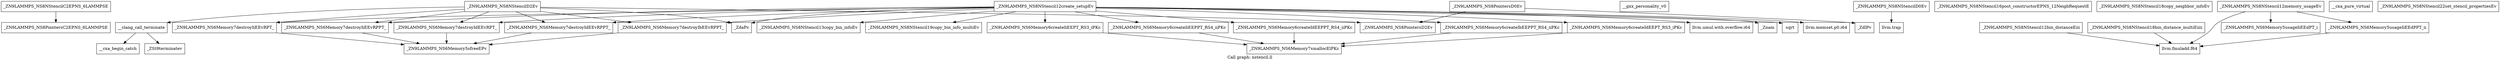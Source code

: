 digraph "Call graph: nstencil.ll" {
	label="Call graph: nstencil.ll";

	Node0x55c4b16f7580 [shape=record,label="{_ZN9LAMMPS_NS8NStencilC2EPNS_6LAMMPSE}"];
	Node0x55c4b16f7580 -> Node0x55c4b1671aa0;
	Node0x55c4b1671aa0 [shape=record,label="{_ZN9LAMMPS_NS8PointersC2EPNS_6LAMMPSE}"];
	Node0x55c4b166fa10 [shape=record,label="{_ZN9LAMMPS_NS8NStencilD2Ev}"];
	Node0x55c4b166fa10 -> Node0x55c4b168ddd0;
	Node0x55c4b166fa10 -> Node0x55c4b16f79d0;
	Node0x55c4b166fa10 -> Node0x55c4b16b0580;
	Node0x55c4b166fa10 -> Node0x55c4b166fe60;
	Node0x55c4b166fa10 -> Node0x55c4b166fb70;
	Node0x55c4b166fa10 -> Node0x55c4b16fbdf0;
	Node0x55c4b166fa10 -> Node0x55c4b166f180;
	Node0x55c4b166fa10 -> Node0x55c4b1670530;
	Node0x55c4b168ddd0 [shape=record,label="{_ZN9LAMMPS_NS6Memory7destroyIiEEvRPT_}"];
	Node0x55c4b168ddd0 -> Node0x55c4b1689990;
	Node0x55c4b16fc090 [shape=record,label="{__gxx_personality_v0}"];
	Node0x55c4b16b0580 [shape=record,label="{__clang_call_terminate}"];
	Node0x55c4b16b0580 -> Node0x55c4b168a540;
	Node0x55c4b16b0580 -> Node0x55c4b16b8150;
	Node0x55c4b168a540 [shape=record,label="{__cxa_begin_catch}"];
	Node0x55c4b16b8150 [shape=record,label="{_ZSt9terminatev}"];
	Node0x55c4b16f79d0 [shape=record,label="{_ZN9LAMMPS_NS6Memory7destroyIiEEvRPPT_}"];
	Node0x55c4b16f79d0 -> Node0x55c4b1689990;
	Node0x55c4b166fe60 [shape=record,label="{_ZN9LAMMPS_NS6Memory7destroyIdEEvRPT_}"];
	Node0x55c4b166fe60 -> Node0x55c4b1689990;
	Node0x55c4b166fb70 [shape=record,label="{_ZdaPv}"];
	Node0x55c4b1670530 [shape=record,label="{_ZN9LAMMPS_NS6Memory7destroyIbEEvRPPT_}"];
	Node0x55c4b1670530 -> Node0x55c4b1689990;
	Node0x55c4b166f180 [shape=record,label="{_ZN9LAMMPS_NS6Memory7destroyIdEEvRPPT_}"];
	Node0x55c4b166f180 -> Node0x55c4b1689990;
	Node0x55c4b1689910 [shape=record,label="{_ZN9LAMMPS_NS8NStencilD0Ev}"];
	Node0x55c4b1689910 -> Node0x55c4b16bc470;
	Node0x55c4b16bc470 [shape=record,label="{llvm.trap}"];
	Node0x55c4b16dd810 [shape=record,label="{_ZN9LAMMPS_NS8NStencil16post_constructorEPNS_12NeighRequestE}"];
	Node0x55c4b16c1500 [shape=record,label="{_ZN9LAMMPS_NS8NStencil18copy_neighbor_infoEv}"];
	Node0x55c4b167c2e0 [shape=record,label="{_ZN9LAMMPS_NS8NStencil13copy_bin_infoEv}"];
	Node0x55c4b16807c0 [shape=record,label="{_ZN9LAMMPS_NS8NStencil19copy_bin_info_multiEv}"];
	Node0x55c4b1682b90 [shape=record,label="{_ZN9LAMMPS_NS8NStencil12create_setupEv}"];
	Node0x55c4b1682b90 -> Node0x55c4b167c2e0;
	Node0x55c4b1682b90 -> Node0x55c4b168ddd0;
	Node0x55c4b1682b90 -> Node0x55c4b16851a0;
	Node0x55c4b1682b90 -> Node0x55c4b16f79d0;
	Node0x55c4b1682b90 -> Node0x55c4b1686b20;
	Node0x55c4b1682b90 -> Node0x55c4b16876a0;
	Node0x55c4b1682b90 -> Node0x55c4b16895e0;
	Node0x55c4b1682b90 -> Node0x55c4b168fab0;
	Node0x55c4b1682b90 -> Node0x55c4b168f0f0;
	Node0x55c4b1682b90 -> Node0x55c4b168e760;
	Node0x55c4b1682b90 -> Node0x55c4b168df80;
	Node0x55c4b1682b90 -> Node0x55c4b166fe60;
	Node0x55c4b1682b90 -> Node0x55c4b166f180;
	Node0x55c4b1682b90 -> Node0x55c4b168cad0;
	Node0x55c4b1682b90 -> Node0x55c4b16807c0;
	Node0x55c4b1682b90 -> Node0x55c4b1670530;
	Node0x55c4b1682b90 -> Node0x55c4b166fb70;
	Node0x55c4b16851a0 [shape=record,label="{_ZN9LAMMPS_NS6Memory6createIiEEPT_RS3_iPKc}"];
	Node0x55c4b16851a0 -> Node0x55c4b1690520;
	Node0x55c4b1686b20 [shape=record,label="{_ZN9LAMMPS_NS6Memory6createIiEEPPT_RS4_iiPKc}"];
	Node0x55c4b1686b20 -> Node0x55c4b1690520;
	Node0x55c4b16876a0 [shape=record,label="{llvm.umul.with.overflow.i64}"];
	Node0x55c4b16895e0 [shape=record,label="{_Znam}"];
	Node0x55c4b168cad0 [shape=record,label="{_ZN9LAMMPS_NS6Memory6createIdEEPT_RS3_iPKc}"];
	Node0x55c4b168cad0 -> Node0x55c4b1690520;
	Node0x55c4b168df80 [shape=record,label="{_ZN9LAMMPS_NS6Memory6createIbEEPPT_RS4_iiPKc}"];
	Node0x55c4b168df80 -> Node0x55c4b1690520;
	Node0x55c4b168e760 [shape=record,label="{_ZN9LAMMPS_NS6Memory6createIdEEPPT_RS4_iiPKc}"];
	Node0x55c4b168e760 -> Node0x55c4b1690520;
	Node0x55c4b168f0f0 [shape=record,label="{llvm.memset.p0.i64}"];
	Node0x55c4b168fab0 [shape=record,label="{sqrt}"];
	Node0x55c4b1691400 [shape=record,label="{_ZN9LAMMPS_NS8NStencil12bin_distanceEiii}"];
	Node0x55c4b1691400 -> Node0x55c4b16917c0;
	Node0x55c4b16917c0 [shape=record,label="{llvm.fmuladd.f64}"];
	Node0x55c4b1692600 [shape=record,label="{_ZN9LAMMPS_NS8NStencil18bin_distance_multiEiiii}"];
	Node0x55c4b1692600 -> Node0x55c4b16917c0;
	Node0x55c4b1692f80 [shape=record,label="{_ZN9LAMMPS_NS8NStencil12memory_usageEv}"];
	Node0x55c4b1692f80 -> Node0x55c4b1693f00;
	Node0x55c4b1692f80 -> Node0x55c4b1694430;
	Node0x55c4b1692f80 -> Node0x55c4b16917c0;
	Node0x55c4b1693f00 [shape=record,label="{_ZN9LAMMPS_NS6Memory5usageIiEEdPT_i}"];
	Node0x55c4b1694430 [shape=record,label="{_ZN9LAMMPS_NS6Memory5usageIiEEdPPT_ii}"];
	Node0x55c4b1694430 -> Node0x55c4b16917c0;
	Node0x55c4b1695210 [shape=record,label="{__cxa_pure_virtual}"];
	Node0x55c4b16a4ef0 [shape=record,label="{_ZN9LAMMPS_NS8NStencil22set_stencil_propertiesEv}"];
	Node0x55c4b16fbdf0 [shape=record,label="{_ZN9LAMMPS_NS8PointersD2Ev}"];
	Node0x55c4b16aac30 [shape=record,label="{_ZN9LAMMPS_NS8PointersD0Ev}"];
	Node0x55c4b16aac30 -> Node0x55c4b16fbdf0;
	Node0x55c4b16aac30 -> Node0x55c4b16ad7b0;
	Node0x55c4b16ad7b0 [shape=record,label="{_ZdlPv}"];
	Node0x55c4b1689990 [shape=record,label="{_ZN9LAMMPS_NS6Memory5sfreeEPv}"];
	Node0x55c4b1690520 [shape=record,label="{_ZN9LAMMPS_NS6Memory7smallocElPKc}"];
}
